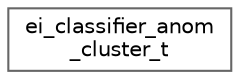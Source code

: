 digraph "Graphical Class Hierarchy"
{
 // LATEX_PDF_SIZE
  bgcolor="transparent";
  edge [fontname=Helvetica,fontsize=10,labelfontname=Helvetica,labelfontsize=10];
  node [fontname=Helvetica,fontsize=10,shape=box,height=0.2,width=0.4];
  rankdir="LR";
  Node0 [id="Node000000",label="ei_classifier_anom\l_cluster_t",height=0.2,width=0.4,color="grey40", fillcolor="white", style="filled",URL="$structei__classifier__anom__cluster__t.html",tooltip=" "];
}
